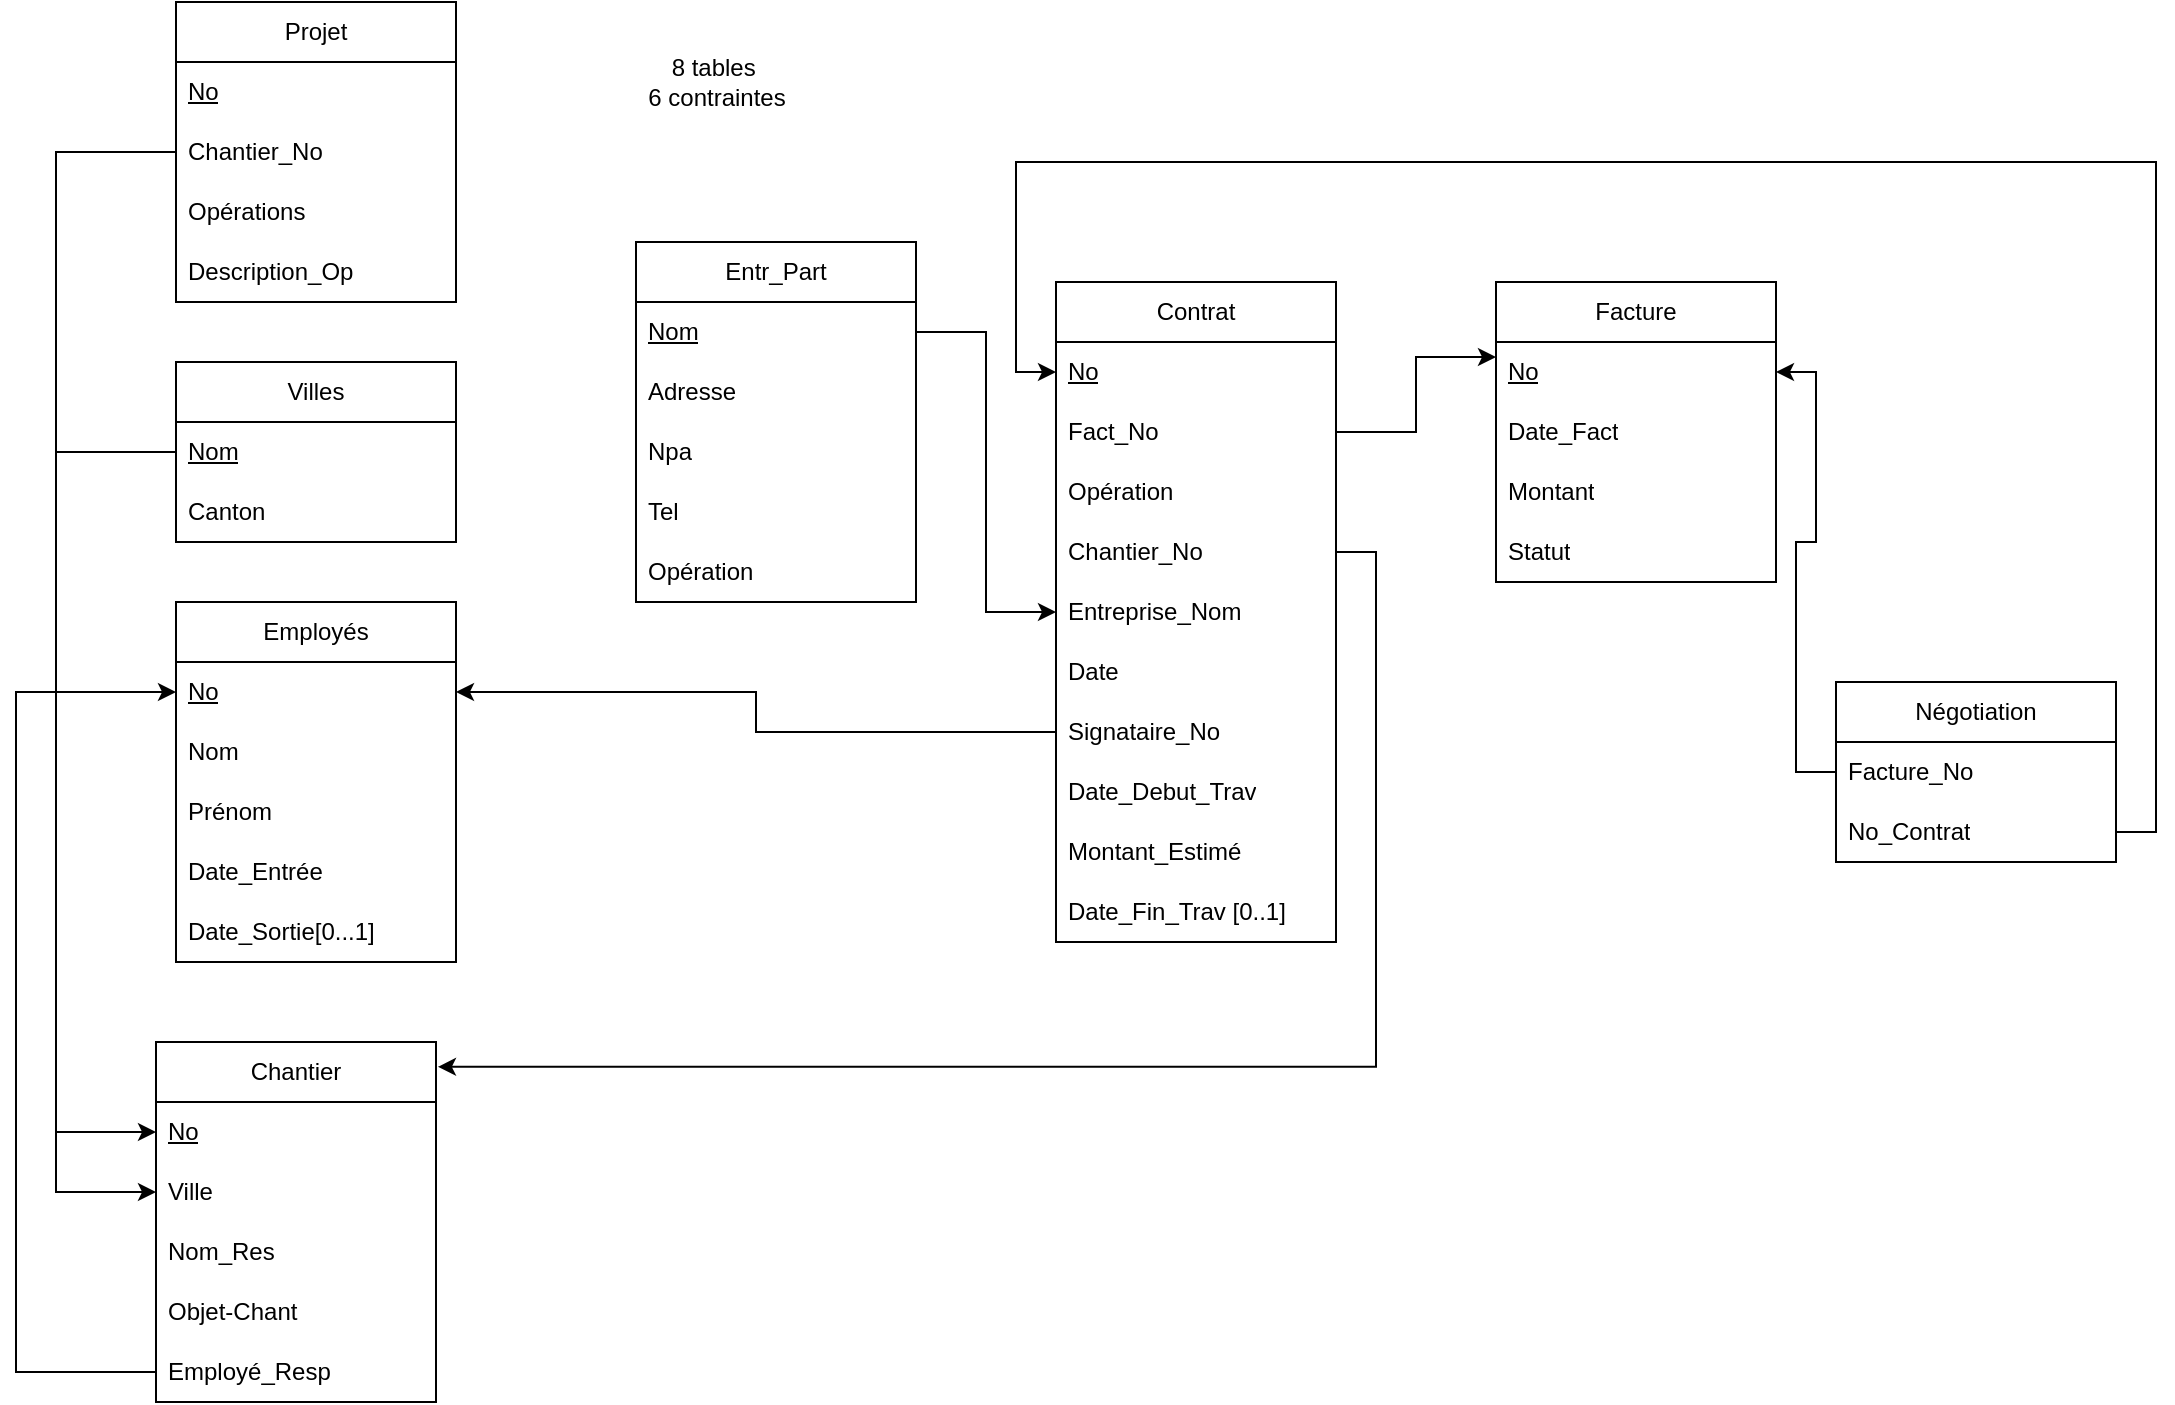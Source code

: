 <mxfile version="20.7.4" type="device"><diagram id="GRiwzBcLQgGA1o3uIt6n" name="Page-1"><mxGraphModel dx="674" dy="799" grid="1" gridSize="10" guides="1" tooltips="1" connect="1" arrows="1" fold="1" page="1" pageScale="1" pageWidth="1169" pageHeight="827" math="0" shadow="0"><root><mxCell id="0"/><mxCell id="1" parent="0"/><mxCell id="XUTowctbhifbn-QNgevW-1" value="Chantier" style="swimlane;fontStyle=0;childLayout=stackLayout;horizontal=1;startSize=30;horizontalStack=0;resizeParent=1;resizeParentMax=0;resizeLast=0;collapsible=1;marginBottom=0;whiteSpace=wrap;html=1;" vertex="1" parent="1"><mxGeometry x="410" y="570" width="140" height="180" as="geometry"/></mxCell><mxCell id="XUTowctbhifbn-QNgevW-2" value="&lt;u&gt;No&lt;/u&gt;" style="text;strokeColor=none;fillColor=none;align=left;verticalAlign=middle;spacingLeft=4;spacingRight=4;overflow=hidden;points=[[0,0.5],[1,0.5]];portConstraint=eastwest;rotatable=0;whiteSpace=wrap;html=1;" vertex="1" parent="XUTowctbhifbn-QNgevW-1"><mxGeometry y="30" width="140" height="30" as="geometry"/></mxCell><mxCell id="XUTowctbhifbn-QNgevW-3" value="Ville" style="text;strokeColor=none;fillColor=none;align=left;verticalAlign=middle;spacingLeft=4;spacingRight=4;overflow=hidden;points=[[0,0.5],[1,0.5]];portConstraint=eastwest;rotatable=0;whiteSpace=wrap;html=1;" vertex="1" parent="XUTowctbhifbn-QNgevW-1"><mxGeometry y="60" width="140" height="30" as="geometry"/></mxCell><mxCell id="XUTowctbhifbn-QNgevW-4" value="Nom_Res" style="text;strokeColor=none;fillColor=none;align=left;verticalAlign=middle;spacingLeft=4;spacingRight=4;overflow=hidden;points=[[0,0.5],[1,0.5]];portConstraint=eastwest;rotatable=0;whiteSpace=wrap;html=1;" vertex="1" parent="XUTowctbhifbn-QNgevW-1"><mxGeometry y="90" width="140" height="30" as="geometry"/></mxCell><mxCell id="XUTowctbhifbn-QNgevW-5" value="Objet-Chant" style="text;strokeColor=none;fillColor=none;align=left;verticalAlign=middle;spacingLeft=4;spacingRight=4;overflow=hidden;points=[[0,0.5],[1,0.5]];portConstraint=eastwest;rotatable=0;whiteSpace=wrap;html=1;" vertex="1" parent="XUTowctbhifbn-QNgevW-1"><mxGeometry y="120" width="140" height="30" as="geometry"/></mxCell><mxCell id="XUTowctbhifbn-QNgevW-7" value="Employé_Resp" style="text;strokeColor=none;fillColor=none;align=left;verticalAlign=middle;spacingLeft=4;spacingRight=4;overflow=hidden;points=[[0,0.5],[1,0.5]];portConstraint=eastwest;rotatable=0;whiteSpace=wrap;html=1;" vertex="1" parent="XUTowctbhifbn-QNgevW-1"><mxGeometry y="150" width="140" height="30" as="geometry"/></mxCell><mxCell id="XUTowctbhifbn-QNgevW-8" value="Villes" style="swimlane;fontStyle=0;childLayout=stackLayout;horizontal=1;startSize=30;horizontalStack=0;resizeParent=1;resizeParentMax=0;resizeLast=0;collapsible=1;marginBottom=0;whiteSpace=wrap;html=1;" vertex="1" parent="1"><mxGeometry x="420" y="230" width="140" height="90" as="geometry"/></mxCell><mxCell id="XUTowctbhifbn-QNgevW-9" value="&lt;u&gt;Nom&lt;/u&gt;" style="text;strokeColor=none;fillColor=none;align=left;verticalAlign=middle;spacingLeft=4;spacingRight=4;overflow=hidden;points=[[0,0.5],[1,0.5]];portConstraint=eastwest;rotatable=0;whiteSpace=wrap;html=1;" vertex="1" parent="XUTowctbhifbn-QNgevW-8"><mxGeometry y="30" width="140" height="30" as="geometry"/></mxCell><mxCell id="XUTowctbhifbn-QNgevW-10" value="Canton" style="text;strokeColor=none;fillColor=none;align=left;verticalAlign=middle;spacingLeft=4;spacingRight=4;overflow=hidden;points=[[0,0.5],[1,0.5]];portConstraint=eastwest;rotatable=0;whiteSpace=wrap;html=1;" vertex="1" parent="XUTowctbhifbn-QNgevW-8"><mxGeometry y="60" width="140" height="30" as="geometry"/></mxCell><mxCell id="XUTowctbhifbn-QNgevW-12" value="Employés" style="swimlane;fontStyle=0;childLayout=stackLayout;horizontal=1;startSize=30;horizontalStack=0;resizeParent=1;resizeParentMax=0;resizeLast=0;collapsible=1;marginBottom=0;whiteSpace=wrap;html=1;" vertex="1" parent="1"><mxGeometry x="420" y="350" width="140" height="180" as="geometry"/></mxCell><mxCell id="XUTowctbhifbn-QNgevW-13" value="&lt;u&gt;No&lt;/u&gt;" style="text;strokeColor=none;fillColor=none;align=left;verticalAlign=middle;spacingLeft=4;spacingRight=4;overflow=hidden;points=[[0,0.5],[1,0.5]];portConstraint=eastwest;rotatable=0;whiteSpace=wrap;html=1;" vertex="1" parent="XUTowctbhifbn-QNgevW-12"><mxGeometry y="30" width="140" height="30" as="geometry"/></mxCell><mxCell id="XUTowctbhifbn-QNgevW-14" value="Nom" style="text;strokeColor=none;fillColor=none;align=left;verticalAlign=middle;spacingLeft=4;spacingRight=4;overflow=hidden;points=[[0,0.5],[1,0.5]];portConstraint=eastwest;rotatable=0;whiteSpace=wrap;html=1;" vertex="1" parent="XUTowctbhifbn-QNgevW-12"><mxGeometry y="60" width="140" height="30" as="geometry"/></mxCell><mxCell id="XUTowctbhifbn-QNgevW-15" value="Prénom" style="text;strokeColor=none;fillColor=none;align=left;verticalAlign=middle;spacingLeft=4;spacingRight=4;overflow=hidden;points=[[0,0.5],[1,0.5]];portConstraint=eastwest;rotatable=0;whiteSpace=wrap;html=1;" vertex="1" parent="XUTowctbhifbn-QNgevW-12"><mxGeometry y="90" width="140" height="30" as="geometry"/></mxCell><mxCell id="XUTowctbhifbn-QNgevW-6" value="Date_Entrée" style="text;strokeColor=none;fillColor=none;align=left;verticalAlign=middle;spacingLeft=4;spacingRight=4;overflow=hidden;points=[[0,0.5],[1,0.5]];portConstraint=eastwest;rotatable=0;whiteSpace=wrap;html=1;" vertex="1" parent="XUTowctbhifbn-QNgevW-12"><mxGeometry y="120" width="140" height="30" as="geometry"/></mxCell><mxCell id="XUTowctbhifbn-QNgevW-16" value="Date_Sortie[0...1]" style="text;strokeColor=none;fillColor=none;align=left;verticalAlign=middle;spacingLeft=4;spacingRight=4;overflow=hidden;points=[[0,0.5],[1,0.5]];portConstraint=eastwest;rotatable=0;whiteSpace=wrap;html=1;" vertex="1" parent="XUTowctbhifbn-QNgevW-12"><mxGeometry y="150" width="140" height="30" as="geometry"/></mxCell><mxCell id="XUTowctbhifbn-QNgevW-17" value="Projet" style="swimlane;fontStyle=0;childLayout=stackLayout;horizontal=1;startSize=30;horizontalStack=0;resizeParent=1;resizeParentMax=0;resizeLast=0;collapsible=1;marginBottom=0;whiteSpace=wrap;html=1;" vertex="1" parent="1"><mxGeometry x="420" y="50" width="140" height="150" as="geometry"/></mxCell><mxCell id="XUTowctbhifbn-QNgevW-18" value="&lt;u&gt;No&lt;/u&gt;" style="text;strokeColor=none;fillColor=none;align=left;verticalAlign=middle;spacingLeft=4;spacingRight=4;overflow=hidden;points=[[0,0.5],[1,0.5]];portConstraint=eastwest;rotatable=0;whiteSpace=wrap;html=1;" vertex="1" parent="XUTowctbhifbn-QNgevW-17"><mxGeometry y="30" width="140" height="30" as="geometry"/></mxCell><mxCell id="XUTowctbhifbn-QNgevW-60" value="Chantier_No" style="text;strokeColor=none;fillColor=none;align=left;verticalAlign=middle;spacingLeft=4;spacingRight=4;overflow=hidden;points=[[0,0.5],[1,0.5]];portConstraint=eastwest;rotatable=0;whiteSpace=wrap;html=1;" vertex="1" parent="XUTowctbhifbn-QNgevW-17"><mxGeometry y="60" width="140" height="30" as="geometry"/></mxCell><mxCell id="XUTowctbhifbn-QNgevW-19" value="Opérations" style="text;strokeColor=none;fillColor=none;align=left;verticalAlign=middle;spacingLeft=4;spacingRight=4;overflow=hidden;points=[[0,0.5],[1,0.5]];portConstraint=eastwest;rotatable=0;whiteSpace=wrap;html=1;" vertex="1" parent="XUTowctbhifbn-QNgevW-17"><mxGeometry y="90" width="140" height="30" as="geometry"/></mxCell><mxCell id="XUTowctbhifbn-QNgevW-21" value="Description_Op" style="text;strokeColor=none;fillColor=none;align=left;verticalAlign=middle;spacingLeft=4;spacingRight=4;overflow=hidden;points=[[0,0.5],[1,0.5]];portConstraint=eastwest;rotatable=0;whiteSpace=wrap;html=1;" vertex="1" parent="XUTowctbhifbn-QNgevW-17"><mxGeometry y="120" width="140" height="30" as="geometry"/></mxCell><mxCell id="XUTowctbhifbn-QNgevW-22" value="8 tables&amp;nbsp;&lt;br&gt;6 contraintes" style="text;html=1;align=center;verticalAlign=middle;resizable=0;points=[];autosize=1;strokeColor=none;fillColor=none;" vertex="1" parent="1"><mxGeometry x="645" y="70" width="90" height="40" as="geometry"/></mxCell><mxCell id="XUTowctbhifbn-QNgevW-23" value="Entr_Part" style="swimlane;fontStyle=0;childLayout=stackLayout;horizontal=1;startSize=30;horizontalStack=0;resizeParent=1;resizeParentMax=0;resizeLast=0;collapsible=1;marginBottom=0;whiteSpace=wrap;html=1;" vertex="1" parent="1"><mxGeometry x="650" y="170" width="140" height="180" as="geometry"/></mxCell><mxCell id="XUTowctbhifbn-QNgevW-24" value="&lt;u&gt;Nom&lt;/u&gt;" style="text;strokeColor=none;fillColor=none;align=left;verticalAlign=middle;spacingLeft=4;spacingRight=4;overflow=hidden;points=[[0,0.5],[1,0.5]];portConstraint=eastwest;rotatable=0;whiteSpace=wrap;html=1;" vertex="1" parent="XUTowctbhifbn-QNgevW-23"><mxGeometry y="30" width="140" height="30" as="geometry"/></mxCell><mxCell id="XUTowctbhifbn-QNgevW-25" value="Adresse" style="text;strokeColor=none;fillColor=none;align=left;verticalAlign=middle;spacingLeft=4;spacingRight=4;overflow=hidden;points=[[0,0.5],[1,0.5]];portConstraint=eastwest;rotatable=0;whiteSpace=wrap;html=1;" vertex="1" parent="XUTowctbhifbn-QNgevW-23"><mxGeometry y="60" width="140" height="30" as="geometry"/></mxCell><mxCell id="XUTowctbhifbn-QNgevW-26" value="Npa" style="text;strokeColor=none;fillColor=none;align=left;verticalAlign=middle;spacingLeft=4;spacingRight=4;overflow=hidden;points=[[0,0.5],[1,0.5]];portConstraint=eastwest;rotatable=0;whiteSpace=wrap;html=1;" vertex="1" parent="XUTowctbhifbn-QNgevW-23"><mxGeometry y="90" width="140" height="30" as="geometry"/></mxCell><mxCell id="XUTowctbhifbn-QNgevW-27" value="Tel" style="text;strokeColor=none;fillColor=none;align=left;verticalAlign=middle;spacingLeft=4;spacingRight=4;overflow=hidden;points=[[0,0.5],[1,0.5]];portConstraint=eastwest;rotatable=0;whiteSpace=wrap;html=1;" vertex="1" parent="XUTowctbhifbn-QNgevW-23"><mxGeometry y="120" width="140" height="30" as="geometry"/></mxCell><mxCell id="XUTowctbhifbn-QNgevW-29" value="Opération" style="text;strokeColor=none;fillColor=none;align=left;verticalAlign=middle;spacingLeft=4;spacingRight=4;overflow=hidden;points=[[0,0.5],[1,0.5]];portConstraint=eastwest;rotatable=0;whiteSpace=wrap;html=1;" vertex="1" parent="XUTowctbhifbn-QNgevW-23"><mxGeometry y="150" width="140" height="30" as="geometry"/></mxCell><mxCell id="XUTowctbhifbn-QNgevW-30" value="Contrat" style="swimlane;fontStyle=0;childLayout=stackLayout;horizontal=1;startSize=30;horizontalStack=0;resizeParent=1;resizeParentMax=0;resizeLast=0;collapsible=1;marginBottom=0;whiteSpace=wrap;html=1;" vertex="1" parent="1"><mxGeometry x="860" y="190" width="140" height="330" as="geometry"/></mxCell><mxCell id="XUTowctbhifbn-QNgevW-31" value="&lt;u&gt;No&lt;/u&gt;" style="text;strokeColor=none;fillColor=none;align=left;verticalAlign=middle;spacingLeft=4;spacingRight=4;overflow=hidden;points=[[0,0.5],[1,0.5]];portConstraint=eastwest;rotatable=0;whiteSpace=wrap;html=1;" vertex="1" parent="XUTowctbhifbn-QNgevW-30"><mxGeometry y="30" width="140" height="30" as="geometry"/></mxCell><mxCell id="XUTowctbhifbn-QNgevW-47" value="Fact_No" style="text;strokeColor=none;fillColor=none;align=left;verticalAlign=middle;spacingLeft=4;spacingRight=4;overflow=hidden;points=[[0,0.5],[1,0.5]];portConstraint=eastwest;rotatable=0;whiteSpace=wrap;html=1;" vertex="1" parent="XUTowctbhifbn-QNgevW-30"><mxGeometry y="60" width="140" height="30" as="geometry"/></mxCell><mxCell id="XUTowctbhifbn-QNgevW-32" value="Opération" style="text;strokeColor=none;fillColor=none;align=left;verticalAlign=middle;spacingLeft=4;spacingRight=4;overflow=hidden;points=[[0,0.5],[1,0.5]];portConstraint=eastwest;rotatable=0;whiteSpace=wrap;html=1;" vertex="1" parent="XUTowctbhifbn-QNgevW-30"><mxGeometry y="90" width="140" height="30" as="geometry"/></mxCell><mxCell id="XUTowctbhifbn-QNgevW-33" value="Chantier_No" style="text;strokeColor=none;fillColor=none;align=left;verticalAlign=middle;spacingLeft=4;spacingRight=4;overflow=hidden;points=[[0,0.5],[1,0.5]];portConstraint=eastwest;rotatable=0;whiteSpace=wrap;html=1;" vertex="1" parent="XUTowctbhifbn-QNgevW-30"><mxGeometry y="120" width="140" height="30" as="geometry"/></mxCell><mxCell id="XUTowctbhifbn-QNgevW-28" value="Entreprise_Nom" style="text;strokeColor=none;fillColor=none;align=left;verticalAlign=middle;spacingLeft=4;spacingRight=4;overflow=hidden;points=[[0,0.5],[1,0.5]];portConstraint=eastwest;rotatable=0;whiteSpace=wrap;html=1;" vertex="1" parent="XUTowctbhifbn-QNgevW-30"><mxGeometry y="150" width="140" height="30" as="geometry"/></mxCell><mxCell id="XUTowctbhifbn-QNgevW-37" value="Date" style="text;strokeColor=none;fillColor=none;align=left;verticalAlign=middle;spacingLeft=4;spacingRight=4;overflow=hidden;points=[[0,0.5],[1,0.5]];portConstraint=eastwest;rotatable=0;whiteSpace=wrap;html=1;" vertex="1" parent="XUTowctbhifbn-QNgevW-30"><mxGeometry y="180" width="140" height="30" as="geometry"/></mxCell><mxCell id="XUTowctbhifbn-QNgevW-38" value="Signataire_No" style="text;strokeColor=none;fillColor=none;align=left;verticalAlign=middle;spacingLeft=4;spacingRight=4;overflow=hidden;points=[[0,0.5],[1,0.5]];portConstraint=eastwest;rotatable=0;whiteSpace=wrap;html=1;" vertex="1" parent="XUTowctbhifbn-QNgevW-30"><mxGeometry y="210" width="140" height="30" as="geometry"/></mxCell><mxCell id="XUTowctbhifbn-QNgevW-41" value="Date_Debut_Trav" style="text;strokeColor=none;fillColor=none;align=left;verticalAlign=middle;spacingLeft=4;spacingRight=4;overflow=hidden;points=[[0,0.5],[1,0.5]];portConstraint=eastwest;rotatable=0;whiteSpace=wrap;html=1;" vertex="1" parent="XUTowctbhifbn-QNgevW-30"><mxGeometry y="240" width="140" height="30" as="geometry"/></mxCell><mxCell id="XUTowctbhifbn-QNgevW-40" value="Montant_Estimé" style="text;strokeColor=none;fillColor=none;align=left;verticalAlign=middle;spacingLeft=4;spacingRight=4;overflow=hidden;points=[[0,0.5],[1,0.5]];portConstraint=eastwest;rotatable=0;whiteSpace=wrap;html=1;" vertex="1" parent="XUTowctbhifbn-QNgevW-30"><mxGeometry y="270" width="140" height="30" as="geometry"/></mxCell><mxCell id="XUTowctbhifbn-QNgevW-42" value="Date_Fin_Trav [0..1]" style="text;strokeColor=none;fillColor=none;align=left;verticalAlign=middle;spacingLeft=4;spacingRight=4;overflow=hidden;points=[[0,0.5],[1,0.5]];portConstraint=eastwest;rotatable=0;whiteSpace=wrap;html=1;" vertex="1" parent="XUTowctbhifbn-QNgevW-30"><mxGeometry y="300" width="140" height="30" as="geometry"/></mxCell><mxCell id="XUTowctbhifbn-QNgevW-34" style="edgeStyle=orthogonalEdgeStyle;rounded=0;orthogonalLoop=1;jettySize=auto;html=1;exitX=1;exitY=0.5;exitDx=0;exitDy=0;entryX=0;entryY=0.5;entryDx=0;entryDy=0;" edge="1" parent="1" source="XUTowctbhifbn-QNgevW-24" target="XUTowctbhifbn-QNgevW-28"><mxGeometry relative="1" as="geometry"/></mxCell><mxCell id="XUTowctbhifbn-QNgevW-36" style="edgeStyle=orthogonalEdgeStyle;rounded=0;orthogonalLoop=1;jettySize=auto;html=1;exitX=1;exitY=0.5;exitDx=0;exitDy=0;entryX=1.007;entryY=0.069;entryDx=0;entryDy=0;entryPerimeter=0;" edge="1" parent="1" source="XUTowctbhifbn-QNgevW-33" target="XUTowctbhifbn-QNgevW-1"><mxGeometry relative="1" as="geometry"/></mxCell><mxCell id="XUTowctbhifbn-QNgevW-43" value="Facture" style="swimlane;fontStyle=0;childLayout=stackLayout;horizontal=1;startSize=30;horizontalStack=0;resizeParent=1;resizeParentMax=0;resizeLast=0;collapsible=1;marginBottom=0;whiteSpace=wrap;html=1;" vertex="1" parent="1"><mxGeometry x="1080" y="190" width="140" height="150" as="geometry"/></mxCell><mxCell id="XUTowctbhifbn-QNgevW-44" value="&lt;u&gt;No&lt;/u&gt;" style="text;strokeColor=none;fillColor=none;align=left;verticalAlign=middle;spacingLeft=4;spacingRight=4;overflow=hidden;points=[[0,0.5],[1,0.5]];portConstraint=eastwest;rotatable=0;whiteSpace=wrap;html=1;" vertex="1" parent="XUTowctbhifbn-QNgevW-43"><mxGeometry y="30" width="140" height="30" as="geometry"/></mxCell><mxCell id="XUTowctbhifbn-QNgevW-46" value="Date_Fact" style="text;strokeColor=none;fillColor=none;align=left;verticalAlign=middle;spacingLeft=4;spacingRight=4;overflow=hidden;points=[[0,0.5],[1,0.5]];portConstraint=eastwest;rotatable=0;whiteSpace=wrap;html=1;" vertex="1" parent="XUTowctbhifbn-QNgevW-43"><mxGeometry y="60" width="140" height="30" as="geometry"/></mxCell><mxCell id="XUTowctbhifbn-QNgevW-51" value="Montant" style="text;strokeColor=none;fillColor=none;align=left;verticalAlign=middle;spacingLeft=4;spacingRight=4;overflow=hidden;points=[[0,0.5],[1,0.5]];portConstraint=eastwest;rotatable=0;whiteSpace=wrap;html=1;" vertex="1" parent="XUTowctbhifbn-QNgevW-43"><mxGeometry y="90" width="140" height="30" as="geometry"/></mxCell><mxCell id="XUTowctbhifbn-QNgevW-50" value="Statut" style="text;strokeColor=none;fillColor=none;align=left;verticalAlign=middle;spacingLeft=4;spacingRight=4;overflow=hidden;points=[[0,0.5],[1,0.5]];portConstraint=eastwest;rotatable=0;whiteSpace=wrap;html=1;" vertex="1" parent="XUTowctbhifbn-QNgevW-43"><mxGeometry y="120" width="140" height="30" as="geometry"/></mxCell><mxCell id="XUTowctbhifbn-QNgevW-48" style="edgeStyle=orthogonalEdgeStyle;rounded=0;orthogonalLoop=1;jettySize=auto;html=1;exitX=1;exitY=0.5;exitDx=0;exitDy=0;entryX=0;entryY=0.25;entryDx=0;entryDy=0;" edge="1" parent="1" source="XUTowctbhifbn-QNgevW-47" target="XUTowctbhifbn-QNgevW-43"><mxGeometry relative="1" as="geometry"/></mxCell><mxCell id="XUTowctbhifbn-QNgevW-56" style="edgeStyle=orthogonalEdgeStyle;rounded=0;orthogonalLoop=1;jettySize=auto;html=1;exitX=0;exitY=0.5;exitDx=0;exitDy=0;entryX=1;entryY=0.5;entryDx=0;entryDy=0;" edge="1" parent="1" source="XUTowctbhifbn-QNgevW-52" target="XUTowctbhifbn-QNgevW-44"><mxGeometry relative="1" as="geometry"/></mxCell><mxCell id="XUTowctbhifbn-QNgevW-52" value="Négotiation" style="swimlane;fontStyle=0;childLayout=stackLayout;horizontal=1;startSize=30;horizontalStack=0;resizeParent=1;resizeParentMax=0;resizeLast=0;collapsible=1;marginBottom=0;whiteSpace=wrap;html=1;" vertex="1" parent="1"><mxGeometry x="1250" y="390" width="140" height="90" as="geometry"/></mxCell><mxCell id="XUTowctbhifbn-QNgevW-53" value="Facture_No" style="text;strokeColor=none;fillColor=none;align=left;verticalAlign=middle;spacingLeft=4;spacingRight=4;overflow=hidden;points=[[0,0.5],[1,0.5]];portConstraint=eastwest;rotatable=0;whiteSpace=wrap;html=1;" vertex="1" parent="XUTowctbhifbn-QNgevW-52"><mxGeometry y="30" width="140" height="30" as="geometry"/></mxCell><mxCell id="XUTowctbhifbn-QNgevW-54" value="No_Contrat" style="text;strokeColor=none;fillColor=none;align=left;verticalAlign=middle;spacingLeft=4;spacingRight=4;overflow=hidden;points=[[0,0.5],[1,0.5]];portConstraint=eastwest;rotatable=0;whiteSpace=wrap;html=1;" vertex="1" parent="XUTowctbhifbn-QNgevW-52"><mxGeometry y="60" width="140" height="30" as="geometry"/></mxCell><mxCell id="XUTowctbhifbn-QNgevW-57" style="edgeStyle=orthogonalEdgeStyle;rounded=0;orthogonalLoop=1;jettySize=auto;html=1;exitX=1;exitY=0.5;exitDx=0;exitDy=0;entryX=0;entryY=0.5;entryDx=0;entryDy=0;" edge="1" parent="1" source="XUTowctbhifbn-QNgevW-54" target="XUTowctbhifbn-QNgevW-31"><mxGeometry relative="1" as="geometry"><Array as="points"><mxPoint x="1410" y="465"/><mxPoint x="1410" y="130"/><mxPoint x="840" y="130"/><mxPoint x="840" y="235"/></Array></mxGeometry></mxCell><mxCell id="XUTowctbhifbn-QNgevW-58" style="edgeStyle=orthogonalEdgeStyle;rounded=0;orthogonalLoop=1;jettySize=auto;html=1;exitX=0;exitY=0.5;exitDx=0;exitDy=0;entryX=1;entryY=0.5;entryDx=0;entryDy=0;" edge="1" parent="1" source="XUTowctbhifbn-QNgevW-38" target="XUTowctbhifbn-QNgevW-13"><mxGeometry relative="1" as="geometry"/></mxCell><mxCell id="XUTowctbhifbn-QNgevW-59" style="edgeStyle=orthogonalEdgeStyle;rounded=0;orthogonalLoop=1;jettySize=auto;html=1;exitX=0;exitY=0.5;exitDx=0;exitDy=0;entryX=0;entryY=0.5;entryDx=0;entryDy=0;" edge="1" parent="1" source="XUTowctbhifbn-QNgevW-7" target="XUTowctbhifbn-QNgevW-13"><mxGeometry relative="1" as="geometry"><Array as="points"><mxPoint x="340" y="735"/><mxPoint x="340" y="395"/></Array></mxGeometry></mxCell><mxCell id="XUTowctbhifbn-QNgevW-61" style="edgeStyle=orthogonalEdgeStyle;rounded=0;orthogonalLoop=1;jettySize=auto;html=1;exitX=0;exitY=0.5;exitDx=0;exitDy=0;entryX=0;entryY=0.5;entryDx=0;entryDy=0;" edge="1" parent="1" source="XUTowctbhifbn-QNgevW-60" target="XUTowctbhifbn-QNgevW-2"><mxGeometry relative="1" as="geometry"><Array as="points"><mxPoint x="360" y="125"/><mxPoint x="360" y="615"/></Array></mxGeometry></mxCell><mxCell id="XUTowctbhifbn-QNgevW-63" style="edgeStyle=orthogonalEdgeStyle;rounded=0;orthogonalLoop=1;jettySize=auto;html=1;exitX=0;exitY=0.5;exitDx=0;exitDy=0;entryX=0;entryY=0.5;entryDx=0;entryDy=0;" edge="1" parent="1" source="XUTowctbhifbn-QNgevW-9" target="XUTowctbhifbn-QNgevW-3"><mxGeometry relative="1" as="geometry"><Array as="points"><mxPoint x="360" y="275"/><mxPoint x="360" y="645"/></Array></mxGeometry></mxCell></root></mxGraphModel></diagram></mxfile>